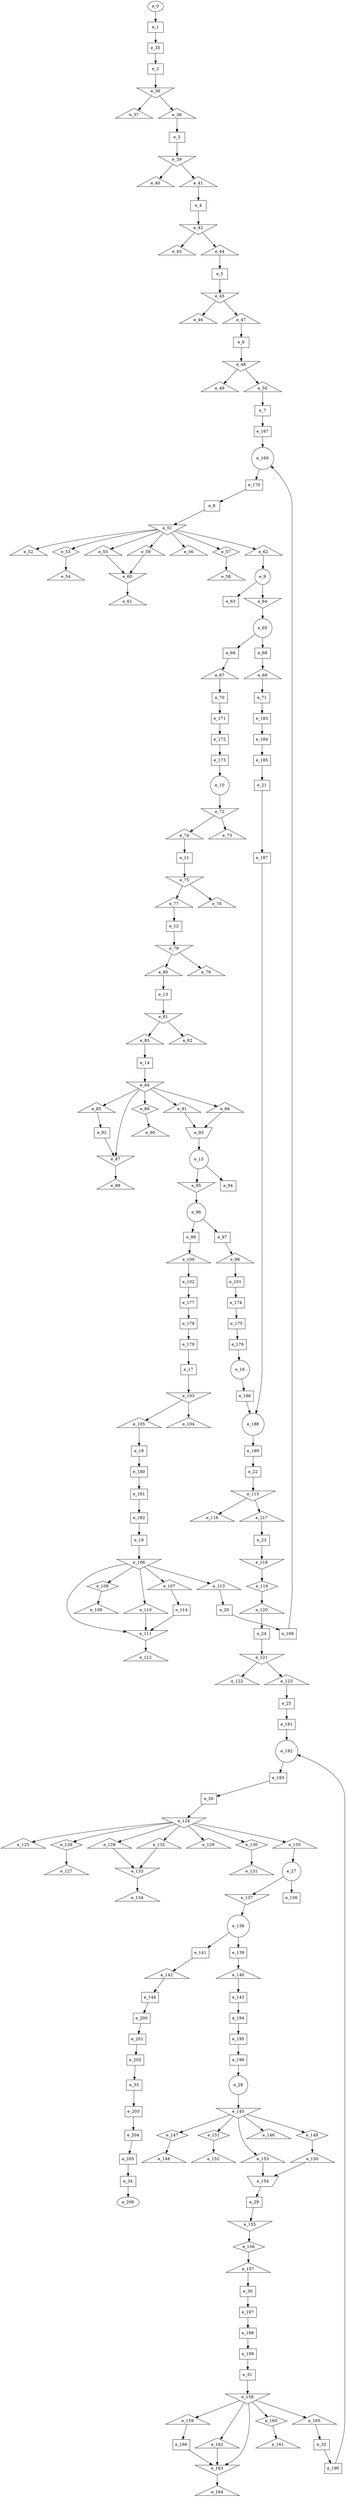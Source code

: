 digraph control_path {
  e_0: entry_node : n ;
  e_1 [shape = dot];
  e_2 [shape = dot];
  e_3 [shape = dot];
  e_4 [shape = dot];
  e_5 [shape = dot];
  e_6 [shape = dot];
  e_7 [shape = dot];
  e_8 [shape = dot];
  e_9 [shape = circle];
  e_10 [shape = circle];
  e_11 [shape = dot];
  e_12 [shape = dot];
  e_13 [shape = dot];
  e_14 [shape = dot];
  e_15 [shape = circle];
  e_16 [shape = circle];
  e_17 [shape = dot];
  e_18 [shape = dot];
  e_19 [shape = dot];
  e_20 [shape = dot];
  e_21 [shape = dot];
  e_22 [shape = dot];
  e_23 [shape = dot];
  e_24 [shape = dot];
  e_25 [shape = dot];
  e_26 [shape = dot];
  e_27 [shape = circle];
  e_28 [shape = circle];
  e_29 [shape = dot];
  e_30 [shape = dot];
  e_31 [shape = dot];
  e_32 [shape = dot];
  e_33 [shape = dot];
  e_34 [shape = dot];
  e_35 [shape = dot];
  e_36 [shape = invtriangle];
  e_37 [shape = triangle];
  e_38 [shape = triangle];
  e_39 [shape = invtriangle];
  e_40 [shape = triangle];
  e_41 [shape = triangle];
  e_42 [shape = invtriangle];
  e_43 [shape = triangle];
  e_44 [shape = triangle];
  e_45 [shape = invtriangle];
  e_46 [shape = triangle];
  e_47 [shape = triangle];
  e_48 [shape = invtriangle];
  e_49 [shape = triangle];
  e_50 [shape = triangle];
  e_51 [shape = invtriangle];
  e_52 [shape = triangle];
  e_53 [shape = diamond];
  e_54 [shape = triangle];
  e_55 [shape = triangle];
  e_56 [shape = triangle];
  e_57 [shape = diamond];
  e_58 [shape = triangle];
  e_59 [shape = triangle];
  e_60 [shape = invtriangle];
  e_61 [shape = triangle];
  e_62 [shape = triangle];
  e_63 [shape = dot];
  e_64 [shape = invtriangle];
  e_65 [shape = circle];
  e_66 [shape = dot];
  e_67 [shape = triangle];
  e_68 [shape = dot];
  e_69 [shape = triangle];
  e_70 [shape = dot];
  e_71 [shape = dot];
  e_72 [shape = invtriangle];
  e_73 [shape = triangle];
  e_74 [shape = triangle];
  e_75 [shape = invtriangle];
  e_76 [shape = triangle];
  e_77 [shape = triangle];
  e_78 [shape = invtriangle];
  e_79 [shape = triangle];
  e_80 [shape = triangle];
  e_81 [shape = invtriangle];
  e_82 [shape = triangle];
  e_83 [shape = triangle];
  e_84 [shape = invtriangle];
  e_85 [shape = triangle];
  e_86 [shape = triangle];
  e_87 [shape = invtriangle];
  e_88 [shape = triangle];
  e_89 [shape = diamond];
  e_90 [shape = triangle];
  e_91 [shape = triangle];
  e_92 [shape = dot];
  e_93 [shape = invtrapezium];
  e_94 [shape = dot];
  e_95 [shape = invtriangle];
  e_96 [shape = circle];
  e_97 [shape = dot];
  e_98 [shape = triangle];
  e_99 [shape = dot];
  e_100 [shape = triangle];
  e_101 [shape = dot];
  e_102 [shape = dot];
  e_103 [shape = invtriangle];
  e_104 [shape = triangle];
  e_105 [shape = triangle];
  e_106 [shape = invtriangle];
  e_107 [shape = triangle];
  e_108 [shape = diamond];
  e_109 [shape = triangle];
  e_110 [shape = triangle];
  e_111 [shape = invtriangle];
  e_112 [shape = triangle];
  e_113 [shape = triangle];
  e_114 [shape = dot];
  e_115 [shape = invtriangle];
  e_116 [shape = triangle];
  e_117 [shape = triangle];
  e_118 [shape = invtriangle];
  e_119 [shape = diamond];
  e_120 [shape = triangle];
  e_121 [shape = invtriangle];
  e_122 [shape = triangle];
  e_123 [shape = triangle];
  e_124 [shape = invtriangle];
  e_125 [shape = triangle];
  e_126 [shape = diamond];
  e_127 [shape = triangle];
  e_128 [shape = triangle];
  e_129 [shape = triangle];
  e_130 [shape = diamond];
  e_131 [shape = triangle];
  e_132 [shape = triangle];
  e_133 [shape = invtriangle];
  e_134 [shape = triangle];
  e_135 [shape = triangle];
  e_136 [shape = dot];
  e_137 [shape = invtriangle];
  e_138 [shape = circle];
  e_139 [shape = dot];
  e_140 [shape = triangle];
  e_141 [shape = dot];
  e_142 [shape = triangle];
  e_143 [shape = dot];
  e_144 [shape = dot];
  e_145 [shape = invtriangle];
  e_146 [shape = triangle];
  e_147 [shape = diamond];
  e_148 [shape = triangle];
  e_149 [shape = diamond];
  e_150 [shape = triangle];
  e_151 [shape = diamond];
  e_152 [shape = triangle];
  e_153 [shape = triangle];
  e_154 [shape = invtrapezium];
  e_155 [shape = invtriangle];
  e_156 [shape = diamond];
  e_157 [shape = triangle];
  e_158 [shape = invtriangle];
  e_159 [shape = triangle];
  e_160 [shape = diamond];
  e_161 [shape = triangle];
  e_162 [shape = triangle];
  e_163 [shape = invtriangle];
  e_164 [shape = triangle];
  e_165 [shape = triangle];
  e_166 [shape = dot];
  e_167 [shape = dot];
  e_168 [shape = dot];
  e_169 [shape = circle];
  e_170 [shape = dot];
  e_171 [shape = dot];
  e_172 [shape = dot];
  e_173 [shape = dot];
  e_174 [shape = dot];
  e_175 [shape = dot];
  e_176 [shape = dot];
  e_177 [shape = dot];
  e_178 [shape = dot];
  e_179 [shape = dot];
  e_180 [shape = dot];
  e_181 [shape = dot];
  e_182 [shape = dot];
  e_183 [shape = dot];
  e_184 [shape = dot];
  e_185 [shape = dot];
  e_186 [shape = dot];
  e_187 [shape = dot];
  e_188 [shape = circle];
  e_189 [shape = dot];
  e_190 [shape = dot];
  e_191 [shape = dot];
  e_192 [shape = circle];
  e_193 [shape = dot];
  e_194 [shape = dot];
  e_195 [shape = dot];
  e_196 [shape = dot];
  e_197 [shape = dot];
  e_198 [shape = dot];
  e_199 [shape = dot];
  e_200 [shape = dot];
  e_201 [shape = dot];
  e_202 [shape = dot];
  e_203 [shape = dot];
  e_204 [shape = dot];
  e_205 [shape = dot];
  e_206: exit_node : s ;
  e_0 -> e_1;
  e_35 -> e_2;
  e_38 -> e_3;
  e_41 -> e_4;
  e_44 -> e_5;
  e_47 -> e_6;
  e_50 -> e_7;
  e_170 -> e_8;
  e_62 -> e_9;
  e_173 -> e_10;
  e_74 -> e_11;
  e_77 -> e_12;
  e_80 -> e_13;
  e_83 -> e_14;
  e_93 -> e_15;
  e_176 -> e_16;
  e_179 -> e_17;
  e_105 -> e_18;
  e_182 -> e_19;
  e_113 -> e_20;
  e_185 -> e_21;
  e_189 -> e_22;
  e_117 -> e_23;
  e_120 -> e_24;
  e_123 -> e_25;
  e_193 -> e_26;
  e_135 -> e_27;
  e_196 -> e_28;
  e_154 -> e_29;
  e_157 -> e_30;
  e_199 -> e_31;
  e_165 -> e_32;
  e_202 -> e_33;
  e_205 -> e_34;
  e_1 -> e_35;
  e_2 -> e_36;
  e_36 -> e_37;
  e_36 -> e_38;
  e_3 -> e_39;
  e_39 -> e_40;
  e_39 -> e_41;
  e_4 -> e_42;
  e_42 -> e_43;
  e_42 -> e_44;
  e_5 -> e_45;
  e_45 -> e_46;
  e_45 -> e_47;
  e_6 -> e_48;
  e_48 -> e_49;
  e_48 -> e_50;
  e_8 -> e_51;
  e_51 -> e_52;
  e_51 -> e_53;
  e_53 -> e_54;
  e_51 -> e_55;
  e_51 -> e_56;
  e_51 -> e_57;
  e_57 -> e_58;
  e_51 -> e_59;
  e_55 -> e_60;
  e_59 -> e_60;
  e_60 -> e_61;
  e_51 -> e_62;
  e_9 -> e_63;
  e_9 -> e_64;
  e_64 -> e_65;
  e_65 -> e_66;
  e_66 -> e_67;
  e_65 -> e_68;
  e_68 -> e_69;
  e_67 -> e_70;
  e_69 -> e_71;
  e_10 -> e_72;
  e_72 -> e_73;
  e_72 -> e_74;
  e_11 -> e_75;
  e_75 -> e_76;
  e_75 -> e_77;
  e_12 -> e_78;
  e_78 -> e_79;
  e_78 -> e_80;
  e_13 -> e_81;
  e_81 -> e_82;
  e_81 -> e_83;
  e_14 -> e_84;
  e_84 -> e_85;
  e_84 -> e_86;
  e_84 -> e_87;
  e_92 -> e_87;
  e_87 -> e_88;
  e_84 -> e_89;
  e_89 -> e_90;
  e_84 -> e_91;
  e_85 -> e_92;
  e_86 -> e_93;
  e_91 -> e_93;
  e_15 -> e_94;
  e_15 -> e_95;
  e_95 -> e_96;
  e_96 -> e_97;
  e_97 -> e_98;
  e_96 -> e_99;
  e_99 -> e_100;
  e_98 -> e_101;
  e_100 -> e_102;
  e_17 -> e_103;
  e_103 -> e_104;
  e_103 -> e_105;
  e_19 -> e_106;
  e_106 -> e_107;
  e_106 -> e_108;
  e_108 -> e_109;
  e_106 -> e_110;
  e_106 -> e_111;
  e_110 -> e_111;
  e_114 -> e_111;
  e_111 -> e_112;
  e_106 -> e_113;
  e_107 -> e_114;
  e_22 -> e_115;
  e_115 -> e_116;
  e_115 -> e_117;
  e_23 -> e_118;
  e_118 -> e_119;
  e_119 -> e_120;
  e_24 -> e_121;
  e_121 -> e_122;
  e_121 -> e_123;
  e_26 -> e_124;
  e_124 -> e_125;
  e_124 -> e_126;
  e_126 -> e_127;
  e_124 -> e_128;
  e_124 -> e_129;
  e_124 -> e_130;
  e_130 -> e_131;
  e_124 -> e_132;
  e_128 -> e_133;
  e_132 -> e_133;
  e_133 -> e_134;
  e_124 -> e_135;
  e_27 -> e_136;
  e_27 -> e_137;
  e_137 -> e_138;
  e_138 -> e_139;
  e_139 -> e_140;
  e_138 -> e_141;
  e_141 -> e_142;
  e_140 -> e_143;
  e_142 -> e_144;
  e_28 -> e_145;
  e_145 -> e_146;
  e_145 -> e_147;
  e_147 -> e_148;
  e_145 -> e_149;
  e_149 -> e_150;
  e_145 -> e_151;
  e_151 -> e_152;
  e_145 -> e_153;
  e_150 -> e_154;
  e_153 -> e_154;
  e_29 -> e_155;
  e_155 -> e_156;
  e_156 -> e_157;
  e_31 -> e_158;
  e_158 -> e_159;
  e_158 -> e_160;
  e_160 -> e_161;
  e_158 -> e_162;
  e_158 -> e_163;
  e_162 -> e_163;
  e_166 -> e_163;
  e_163 -> e_164;
  e_158 -> e_165;
  e_159 -> e_166;
  e_7 -> e_167;
  e_20 -> e_168;
  e_167 -> e_169;
  e_168 -> e_169;
  e_169 -> e_170;
  e_70 -> e_171;
  e_171 -> e_172;
  e_172 -> e_173;
  e_101 -> e_174;
  e_174 -> e_175;
  e_175 -> e_176;
  e_102 -> e_177;
  e_177 -> e_178;
  e_178 -> e_179;
  e_18 -> e_180;
  e_180 -> e_181;
  e_181 -> e_182;
  e_71 -> e_183;
  e_183 -> e_184;
  e_184 -> e_185;
  e_16 -> e_186;
  e_21 -> e_187;
  e_186 -> e_188;
  e_187 -> e_188;
  e_188 -> e_189;
  e_32 -> e_190;
  e_25 -> e_191;
  e_190 -> e_192;
  e_191 -> e_192;
  e_192 -> e_193;
  e_143 -> e_194;
  e_194 -> e_195;
  e_195 -> e_196;
  e_30 -> e_197;
  e_197 -> e_198;
  e_198 -> e_199;
  e_144 -> e_200;
  e_200 -> e_201;
  e_201 -> e_202;
  e_33 -> e_203;
  e_203 -> e_204;
  e_204 -> e_205;
  e_34 -> e_206;
}
